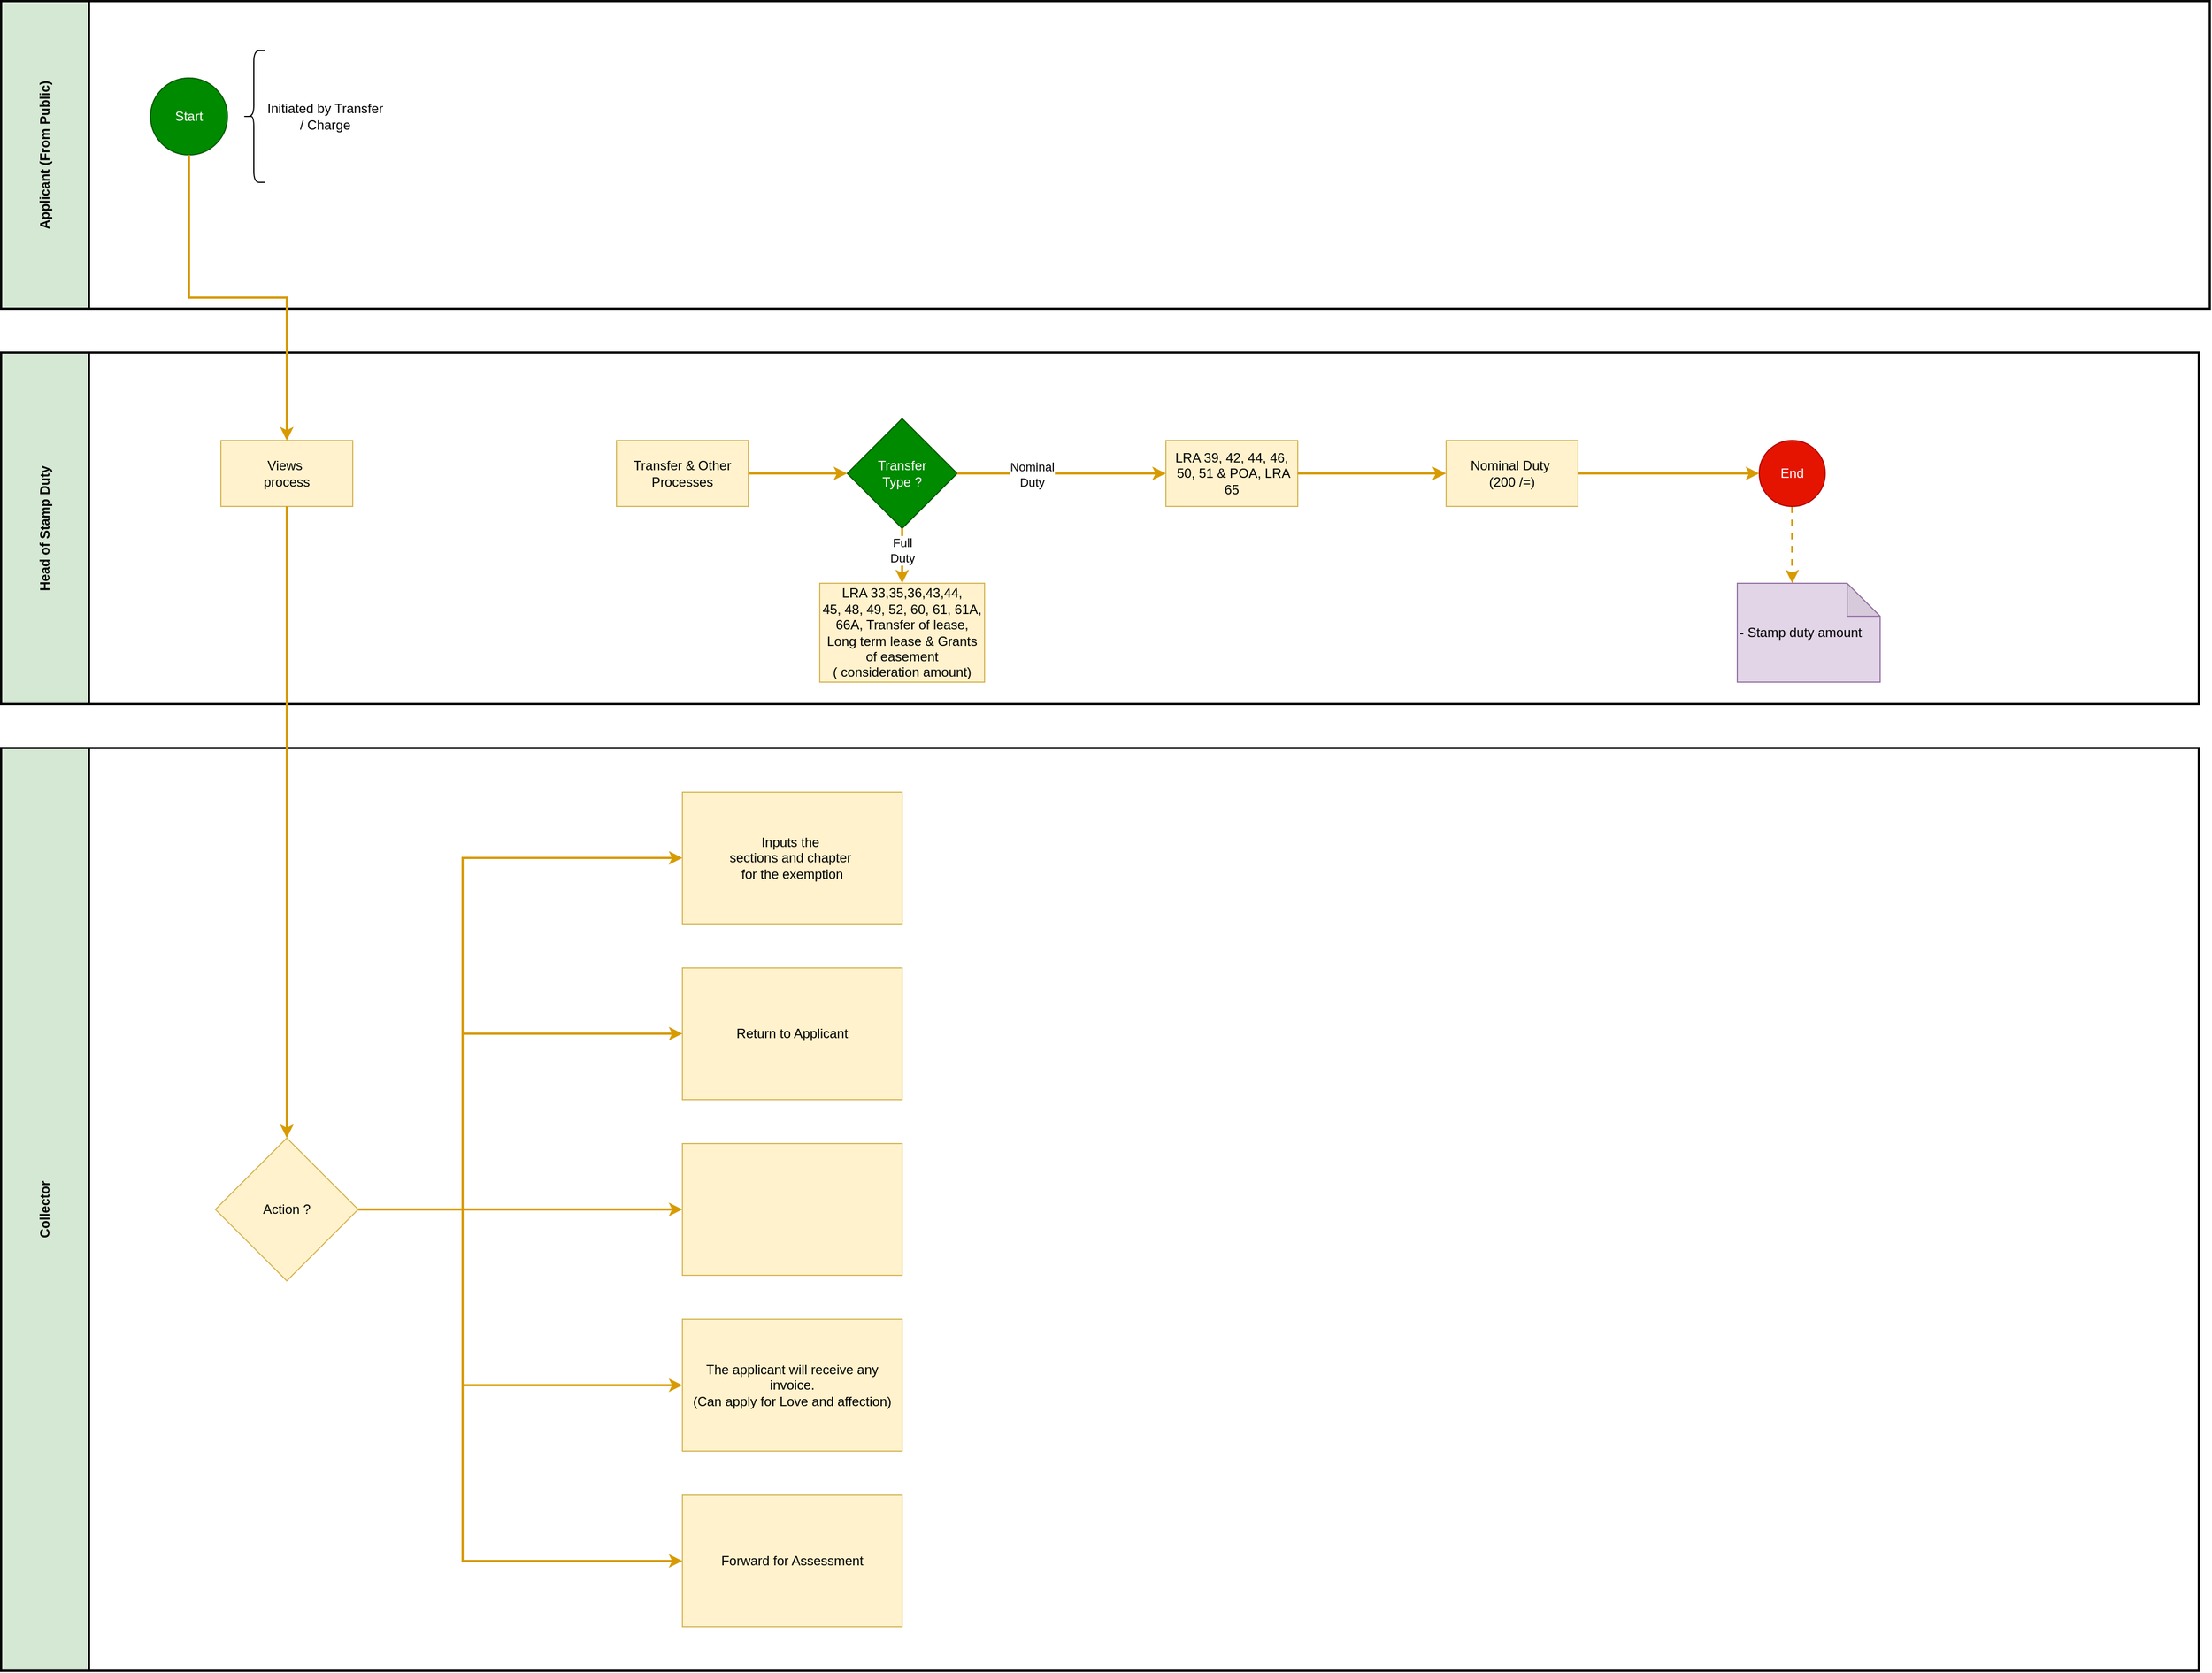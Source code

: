 <mxfile version="21.6.5" type="github">
  <diagram name="Page-1" id="O1a9XfuB64NEKXVq045z">
    <mxGraphModel dx="1590" dy="1017" grid="1" gridSize="10" guides="1" tooltips="1" connect="1" arrows="1" fold="1" page="1" pageScale="1" pageWidth="850" pageHeight="1100" math="0" shadow="0">
      <root>
        <mxCell id="0" />
        <mxCell id="1" parent="0" />
        <mxCell id="FqMO8VPMuKaaY1kg_BFP-2" value="Head of Stamp Duty" style="swimlane;horizontal=0;whiteSpace=wrap;html=1;startSize=80;fillColor=#d5e8d4;strokeColor=#030303;strokeWidth=2;" vertex="1" parent="1">
          <mxGeometry x="60" y="440" width="2000" height="320" as="geometry" />
        </mxCell>
        <mxCell id="FqMO8VPMuKaaY1kg_BFP-3" value="Views&amp;nbsp;&lt;br&gt;process" style="whiteSpace=wrap;html=1;fillColor=#fff2cc;strokeColor=#d6b656;" vertex="1" parent="FqMO8VPMuKaaY1kg_BFP-2">
          <mxGeometry x="200" y="80" width="120" height="60" as="geometry" />
        </mxCell>
        <mxCell id="FqMO8VPMuKaaY1kg_BFP-4" value="Transfer &amp;amp; Other&lt;br style=&quot;border-color: var(--border-color);&quot;&gt;Processes" style="whiteSpace=wrap;html=1;fillColor=#fff2cc;strokeColor=#d6b656;" vertex="1" parent="FqMO8VPMuKaaY1kg_BFP-2">
          <mxGeometry x="560" y="80" width="120" height="60" as="geometry" />
        </mxCell>
        <mxCell id="FqMO8VPMuKaaY1kg_BFP-5" value="Transfer&lt;br&gt;Type ?" style="rhombus;whiteSpace=wrap;html=1;fillColor=#008a00;strokeColor=#005700;fontColor=#ffffff;" vertex="1" parent="FqMO8VPMuKaaY1kg_BFP-2">
          <mxGeometry x="770" y="60" width="100" height="100" as="geometry" />
        </mxCell>
        <mxCell id="FqMO8VPMuKaaY1kg_BFP-6" value="" style="edgeStyle=orthogonalEdgeStyle;rounded=0;orthogonalLoop=1;jettySize=auto;html=1;fillColor=#ffe6cc;strokeColor=#d79b00;strokeWidth=2;" edge="1" parent="FqMO8VPMuKaaY1kg_BFP-2" source="FqMO8VPMuKaaY1kg_BFP-4" target="FqMO8VPMuKaaY1kg_BFP-5">
          <mxGeometry relative="1" as="geometry" />
        </mxCell>
        <mxCell id="FqMO8VPMuKaaY1kg_BFP-10" value="LRA 39, 42, 44, 46,&lt;br&gt;&amp;nbsp;50, 51 &amp;amp; POA, LRA 65" style="whiteSpace=wrap;html=1;fillColor=#fff2cc;strokeColor=#d6b656;" vertex="1" parent="FqMO8VPMuKaaY1kg_BFP-2">
          <mxGeometry x="1060" y="80" width="120" height="60" as="geometry" />
        </mxCell>
        <mxCell id="FqMO8VPMuKaaY1kg_BFP-11" value="" style="edgeStyle=orthogonalEdgeStyle;rounded=0;orthogonalLoop=1;jettySize=auto;html=1;fillColor=#ffe6cc;strokeColor=#d79b00;strokeWidth=2;" edge="1" parent="FqMO8VPMuKaaY1kg_BFP-2" source="FqMO8VPMuKaaY1kg_BFP-5" target="FqMO8VPMuKaaY1kg_BFP-10">
          <mxGeometry relative="1" as="geometry" />
        </mxCell>
        <mxCell id="FqMO8VPMuKaaY1kg_BFP-12" value="Nominal&lt;br&gt;Duty" style="edgeLabel;html=1;align=center;verticalAlign=middle;resizable=0;points=[];" vertex="1" connectable="0" parent="FqMO8VPMuKaaY1kg_BFP-11">
          <mxGeometry x="-0.289" y="-1" relative="1" as="geometry">
            <mxPoint as="offset" />
          </mxGeometry>
        </mxCell>
        <mxCell id="FqMO8VPMuKaaY1kg_BFP-13" value="LRA 33,35,36,43,44,&lt;br&gt;45, 48, 49, 52, 60, 61, 61A, 66A, Transfer of lease, Long term lease &amp;amp; Grants of easement&lt;br style=&quot;border-color: var(--border-color);&quot;&gt;( consideration amount)" style="whiteSpace=wrap;html=1;fillColor=#fff2cc;strokeColor=#d6b656;" vertex="1" parent="FqMO8VPMuKaaY1kg_BFP-2">
          <mxGeometry x="745" y="210" width="150" height="90" as="geometry" />
        </mxCell>
        <mxCell id="FqMO8VPMuKaaY1kg_BFP-14" value="" style="edgeStyle=orthogonalEdgeStyle;rounded=0;orthogonalLoop=1;jettySize=auto;html=1;fillColor=#ffe6cc;strokeColor=#d79b00;strokeWidth=2;" edge="1" parent="FqMO8VPMuKaaY1kg_BFP-2" source="FqMO8VPMuKaaY1kg_BFP-5" target="FqMO8VPMuKaaY1kg_BFP-13">
          <mxGeometry relative="1" as="geometry" />
        </mxCell>
        <mxCell id="FqMO8VPMuKaaY1kg_BFP-15" value="Full&lt;br&gt;Duty" style="edgeLabel;html=1;align=center;verticalAlign=middle;resizable=0;points=[];" vertex="1" connectable="0" parent="FqMO8VPMuKaaY1kg_BFP-14">
          <mxGeometry x="-0.2" relative="1" as="geometry">
            <mxPoint as="offset" />
          </mxGeometry>
        </mxCell>
        <mxCell id="FqMO8VPMuKaaY1kg_BFP-16" value="" style="edgeStyle=orthogonalEdgeStyle;rounded=0;orthogonalLoop=1;jettySize=auto;html=1;entryX=0;entryY=0.5;entryDx=0;entryDy=0;fillColor=#ffe6cc;strokeColor=#d79b00;strokeWidth=2;" edge="1" parent="FqMO8VPMuKaaY1kg_BFP-2" source="FqMO8VPMuKaaY1kg_BFP-10" target="FqMO8VPMuKaaY1kg_BFP-21">
          <mxGeometry relative="1" as="geometry">
            <mxPoint x="1213.0" y="540" as="targetPoint" />
          </mxGeometry>
        </mxCell>
        <mxCell id="FqMO8VPMuKaaY1kg_BFP-17" style="edgeStyle=orthogonalEdgeStyle;rounded=0;orthogonalLoop=1;jettySize=auto;html=1;entryX=0;entryY=0;entryDx=50;entryDy=0;entryPerimeter=0;dashed=1;fillColor=#ffe6cc;strokeColor=#d79b00;strokeWidth=2;" edge="1" parent="FqMO8VPMuKaaY1kg_BFP-2" source="FqMO8VPMuKaaY1kg_BFP-18" target="FqMO8VPMuKaaY1kg_BFP-19">
          <mxGeometry relative="1" as="geometry" />
        </mxCell>
        <mxCell id="FqMO8VPMuKaaY1kg_BFP-18" value="End" style="ellipse;whiteSpace=wrap;html=1;fillColor=#e51400;strokeColor=#B20000;fontColor=#ffffff;" vertex="1" parent="FqMO8VPMuKaaY1kg_BFP-2">
          <mxGeometry x="1600" y="80" width="60" height="60" as="geometry" />
        </mxCell>
        <mxCell id="FqMO8VPMuKaaY1kg_BFP-19" value="- Stamp duty amount&lt;br&gt;" style="shape=note;whiteSpace=wrap;html=1;backgroundOutline=1;darkOpacity=0.05;fillColor=#e1d5e7;strokeColor=#9673a6;align=left;" vertex="1" parent="FqMO8VPMuKaaY1kg_BFP-2">
          <mxGeometry x="1580" y="210" width="130" height="90" as="geometry" />
        </mxCell>
        <mxCell id="FqMO8VPMuKaaY1kg_BFP-20" style="edgeStyle=orthogonalEdgeStyle;rounded=0;orthogonalLoop=1;jettySize=auto;html=1;entryX=0;entryY=0.5;entryDx=0;entryDy=0;fillColor=#ffe6cc;strokeColor=#d79b00;strokeWidth=2;" edge="1" parent="FqMO8VPMuKaaY1kg_BFP-2" source="FqMO8VPMuKaaY1kg_BFP-21" target="FqMO8VPMuKaaY1kg_BFP-18">
          <mxGeometry relative="1" as="geometry" />
        </mxCell>
        <mxCell id="FqMO8VPMuKaaY1kg_BFP-21" value="Nominal Duty&amp;nbsp;&lt;br&gt;(200 /=)" style="whiteSpace=wrap;html=1;fillColor=#fff2cc;strokeColor=#d6b656;" vertex="1" parent="FqMO8VPMuKaaY1kg_BFP-2">
          <mxGeometry x="1315" y="80" width="120" height="60" as="geometry" />
        </mxCell>
        <mxCell id="FqMO8VPMuKaaY1kg_BFP-22" value="Collector" style="swimlane;horizontal=0;whiteSpace=wrap;html=1;startSize=80;fillColor=#d5e8d4;strokeColor=#030303;strokeWidth=2;" vertex="1" parent="1">
          <mxGeometry x="60" y="800" width="2000" height="840" as="geometry" />
        </mxCell>
        <mxCell id="FqMO8VPMuKaaY1kg_BFP-24" value="Forward for Assessment" style="whiteSpace=wrap;html=1;fillColor=#fff2cc;strokeColor=#d6b656;" vertex="1" parent="FqMO8VPMuKaaY1kg_BFP-22">
          <mxGeometry x="620" y="680" width="200" height="120" as="geometry" />
        </mxCell>
        <mxCell id="FqMO8VPMuKaaY1kg_BFP-67" style="edgeStyle=orthogonalEdgeStyle;rounded=0;orthogonalLoop=1;jettySize=auto;html=1;entryX=0;entryY=0.5;entryDx=0;entryDy=0;strokeWidth=2;fillColor=#ffe6cc;strokeColor=#d79b00;" edge="1" parent="FqMO8VPMuKaaY1kg_BFP-22" source="FqMO8VPMuKaaY1kg_BFP-7" target="FqMO8VPMuKaaY1kg_BFP-65">
          <mxGeometry relative="1" as="geometry">
            <Array as="points">
              <mxPoint x="420" y="420" />
              <mxPoint x="420" y="100" />
            </Array>
          </mxGeometry>
        </mxCell>
        <mxCell id="FqMO8VPMuKaaY1kg_BFP-68" style="edgeStyle=orthogonalEdgeStyle;rounded=0;orthogonalLoop=1;jettySize=auto;html=1;entryX=0;entryY=0.5;entryDx=0;entryDy=0;strokeWidth=2;fillColor=#ffe6cc;strokeColor=#d79b00;" edge="1" parent="FqMO8VPMuKaaY1kg_BFP-22" source="FqMO8VPMuKaaY1kg_BFP-7" target="FqMO8VPMuKaaY1kg_BFP-63">
          <mxGeometry relative="1" as="geometry">
            <Array as="points">
              <mxPoint x="420" y="420" />
              <mxPoint x="420" y="260" />
            </Array>
          </mxGeometry>
        </mxCell>
        <mxCell id="FqMO8VPMuKaaY1kg_BFP-69" style="edgeStyle=orthogonalEdgeStyle;rounded=0;orthogonalLoop=1;jettySize=auto;html=1;entryX=0;entryY=0.5;entryDx=0;entryDy=0;strokeWidth=2;fillColor=#ffe6cc;strokeColor=#d79b00;" edge="1" parent="FqMO8VPMuKaaY1kg_BFP-22" source="FqMO8VPMuKaaY1kg_BFP-7" target="FqMO8VPMuKaaY1kg_BFP-57">
          <mxGeometry relative="1" as="geometry" />
        </mxCell>
        <mxCell id="FqMO8VPMuKaaY1kg_BFP-70" style="edgeStyle=orthogonalEdgeStyle;rounded=0;orthogonalLoop=1;jettySize=auto;html=1;entryX=0;entryY=0.5;entryDx=0;entryDy=0;strokeWidth=2;fillColor=#ffe6cc;strokeColor=#d79b00;" edge="1" parent="FqMO8VPMuKaaY1kg_BFP-22" source="FqMO8VPMuKaaY1kg_BFP-7" target="FqMO8VPMuKaaY1kg_BFP-54">
          <mxGeometry relative="1" as="geometry">
            <Array as="points">
              <mxPoint x="420" y="420" />
              <mxPoint x="420" y="580" />
            </Array>
          </mxGeometry>
        </mxCell>
        <mxCell id="FqMO8VPMuKaaY1kg_BFP-71" style="edgeStyle=orthogonalEdgeStyle;rounded=0;orthogonalLoop=1;jettySize=auto;html=1;entryX=0;entryY=0.5;entryDx=0;entryDy=0;strokeWidth=2;fillColor=#ffe6cc;strokeColor=#d79b00;" edge="1" parent="FqMO8VPMuKaaY1kg_BFP-22" source="FqMO8VPMuKaaY1kg_BFP-7" target="FqMO8VPMuKaaY1kg_BFP-24">
          <mxGeometry relative="1" as="geometry">
            <Array as="points">
              <mxPoint x="420" y="420" />
              <mxPoint x="420" y="740" />
            </Array>
          </mxGeometry>
        </mxCell>
        <mxCell id="FqMO8VPMuKaaY1kg_BFP-7" value="Action ?" style="rhombus;whiteSpace=wrap;html=1;fillColor=#fff2cc;strokeColor=#d6b656;" vertex="1" parent="FqMO8VPMuKaaY1kg_BFP-22">
          <mxGeometry x="195" y="355" width="130" height="130" as="geometry" />
        </mxCell>
        <mxCell id="FqMO8VPMuKaaY1kg_BFP-54" value="The applicant will receive any invoice.&lt;br&gt;(Can apply for Love and affection)" style="whiteSpace=wrap;html=1;fillColor=#fff2cc;strokeColor=#d6b656;" vertex="1" parent="FqMO8VPMuKaaY1kg_BFP-22">
          <mxGeometry x="620" y="520" width="200" height="120" as="geometry" />
        </mxCell>
        <mxCell id="FqMO8VPMuKaaY1kg_BFP-57" value="" style="whiteSpace=wrap;html=1;fillColor=#fff2cc;strokeColor=#d6b656;" vertex="1" parent="FqMO8VPMuKaaY1kg_BFP-22">
          <mxGeometry x="620" y="360" width="200" height="120" as="geometry" />
        </mxCell>
        <mxCell id="FqMO8VPMuKaaY1kg_BFP-63" value="Return to Applicant" style="whiteSpace=wrap;html=1;fillColor=#fff2cc;strokeColor=#d6b656;" vertex="1" parent="FqMO8VPMuKaaY1kg_BFP-22">
          <mxGeometry x="620" y="200" width="200" height="120" as="geometry" />
        </mxCell>
        <mxCell id="FqMO8VPMuKaaY1kg_BFP-65" value="Inputs the&amp;nbsp;&lt;br style=&quot;border-color: var(--border-color);&quot;&gt;sections and chapter&amp;nbsp;&lt;br style=&quot;border-color: var(--border-color);&quot;&gt;for the exemption" style="whiteSpace=wrap;html=1;fillColor=#fff2cc;strokeColor=#d6b656;" vertex="1" parent="FqMO8VPMuKaaY1kg_BFP-22">
          <mxGeometry x="620" y="40" width="200" height="120" as="geometry" />
        </mxCell>
        <mxCell id="FqMO8VPMuKaaY1kg_BFP-30" value="Applicant (From Public)" style="swimlane;horizontal=0;whiteSpace=wrap;html=1;startSize=80;fillColor=#d5e8d4;strokeColor=#050505;strokeWidth=2;" vertex="1" parent="1">
          <mxGeometry x="60" y="120" width="2010" height="280" as="geometry" />
        </mxCell>
        <mxCell id="FqMO8VPMuKaaY1kg_BFP-31" value="Start" style="ellipse;whiteSpace=wrap;html=1;aspect=fixed;fillColor=#008a00;fontColor=#ffffff;strokeColor=#005700;" vertex="1" parent="FqMO8VPMuKaaY1kg_BFP-30">
          <mxGeometry x="136" y="70" width="70" height="70" as="geometry" />
        </mxCell>
        <mxCell id="FqMO8VPMuKaaY1kg_BFP-32" value="" style="shape=curlyBracket;whiteSpace=wrap;html=1;rounded=1;labelPosition=left;verticalLabelPosition=middle;align=right;verticalAlign=middle;" vertex="1" parent="FqMO8VPMuKaaY1kg_BFP-30">
          <mxGeometry x="220" y="45" width="20" height="120" as="geometry" />
        </mxCell>
        <mxCell id="FqMO8VPMuKaaY1kg_BFP-33" value="Initiated by Transfer / Charge" style="text;html=1;strokeColor=none;fillColor=none;align=center;verticalAlign=middle;whiteSpace=wrap;rounded=0;" vertex="1" parent="FqMO8VPMuKaaY1kg_BFP-30">
          <mxGeometry x="240" y="90" width="110" height="30" as="geometry" />
        </mxCell>
        <mxCell id="FqMO8VPMuKaaY1kg_BFP-34" value="" style="edgeStyle=orthogonalEdgeStyle;rounded=0;orthogonalLoop=1;jettySize=auto;html=1;fillColor=#ffe6cc;strokeColor=#d79b00;strokeWidth=2;" edge="1" parent="1" source="FqMO8VPMuKaaY1kg_BFP-31" target="FqMO8VPMuKaaY1kg_BFP-3">
          <mxGeometry relative="1" as="geometry" />
        </mxCell>
        <mxCell id="FqMO8VPMuKaaY1kg_BFP-8" value="" style="edgeStyle=orthogonalEdgeStyle;rounded=0;orthogonalLoop=1;jettySize=auto;html=1;entryX=0.5;entryY=0;entryDx=0;entryDy=0;exitX=0.5;exitY=1;exitDx=0;exitDy=0;fillColor=#ffe6cc;strokeColor=#d79b00;strokeWidth=2;" edge="1" parent="1" source="FqMO8VPMuKaaY1kg_BFP-3" target="FqMO8VPMuKaaY1kg_BFP-7">
          <mxGeometry relative="1" as="geometry" />
        </mxCell>
      </root>
    </mxGraphModel>
  </diagram>
</mxfile>
